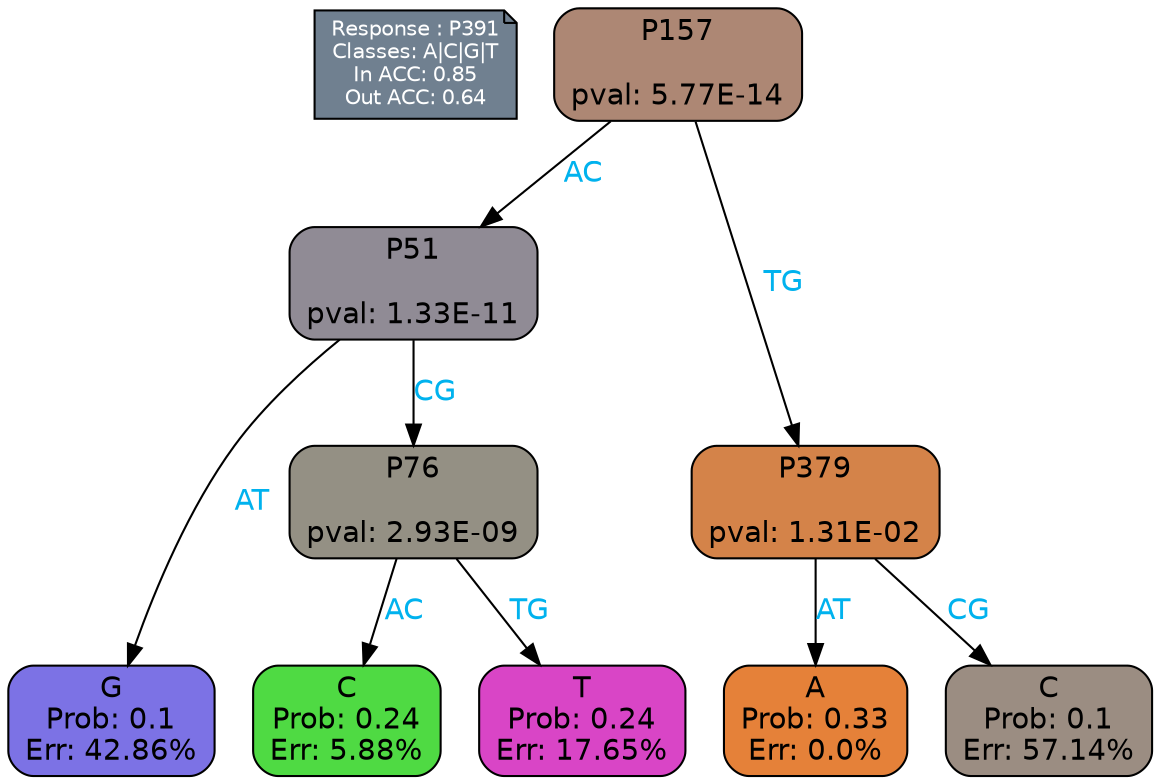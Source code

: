 digraph Tree {
node [shape=box, style="filled, rounded", color="black", fontname=helvetica] ;
graph [ranksep=equally, splines=polylines, bgcolor=transparent, dpi=600] ;
edge [fontname=helvetica] ;
LEGEND [label="Response : P391
Classes: A|C|G|T
In ACC: 0.85
Out ACC: 0.64
",shape=note,align=left,style=filled,fillcolor="slategray",fontcolor="white",fontsize=10];1 [label="P157

pval: 5.77E-14", fillcolor="#ad8774"] ;
2 [label="P51

pval: 1.33E-11", fillcolor="#908b95"] ;
3 [label="G
Prob: 0.1
Err: 42.86%", fillcolor="#7c72e5"] ;
4 [label="P76

pval: 2.93E-09", fillcolor="#949084"] ;
5 [label="C
Prob: 0.24
Err: 5.88%", fillcolor="#4fda43"] ;
6 [label="T
Prob: 0.24
Err: 17.65%", fillcolor="#d945c6"] ;
7 [label="P379

pval: 1.31E-02", fillcolor="#d48349"] ;
8 [label="A
Prob: 0.33
Err: 0.0%", fillcolor="#e58139"] ;
9 [label="C
Prob: 0.1
Err: 57.14%", fillcolor="#9b8d82"] ;
1 -> 2 [label="AC",fontcolor=deepskyblue2] ;
1 -> 7 [label="TG",fontcolor=deepskyblue2] ;
2 -> 3 [label="AT",fontcolor=deepskyblue2] ;
2 -> 4 [label="CG",fontcolor=deepskyblue2] ;
4 -> 5 [label="AC",fontcolor=deepskyblue2] ;
4 -> 6 [label="TG",fontcolor=deepskyblue2] ;
7 -> 8 [label="AT",fontcolor=deepskyblue2] ;
7 -> 9 [label="CG",fontcolor=deepskyblue2] ;
{rank = same; 3;5;6;8;9;}{rank = same; LEGEND;1;}}